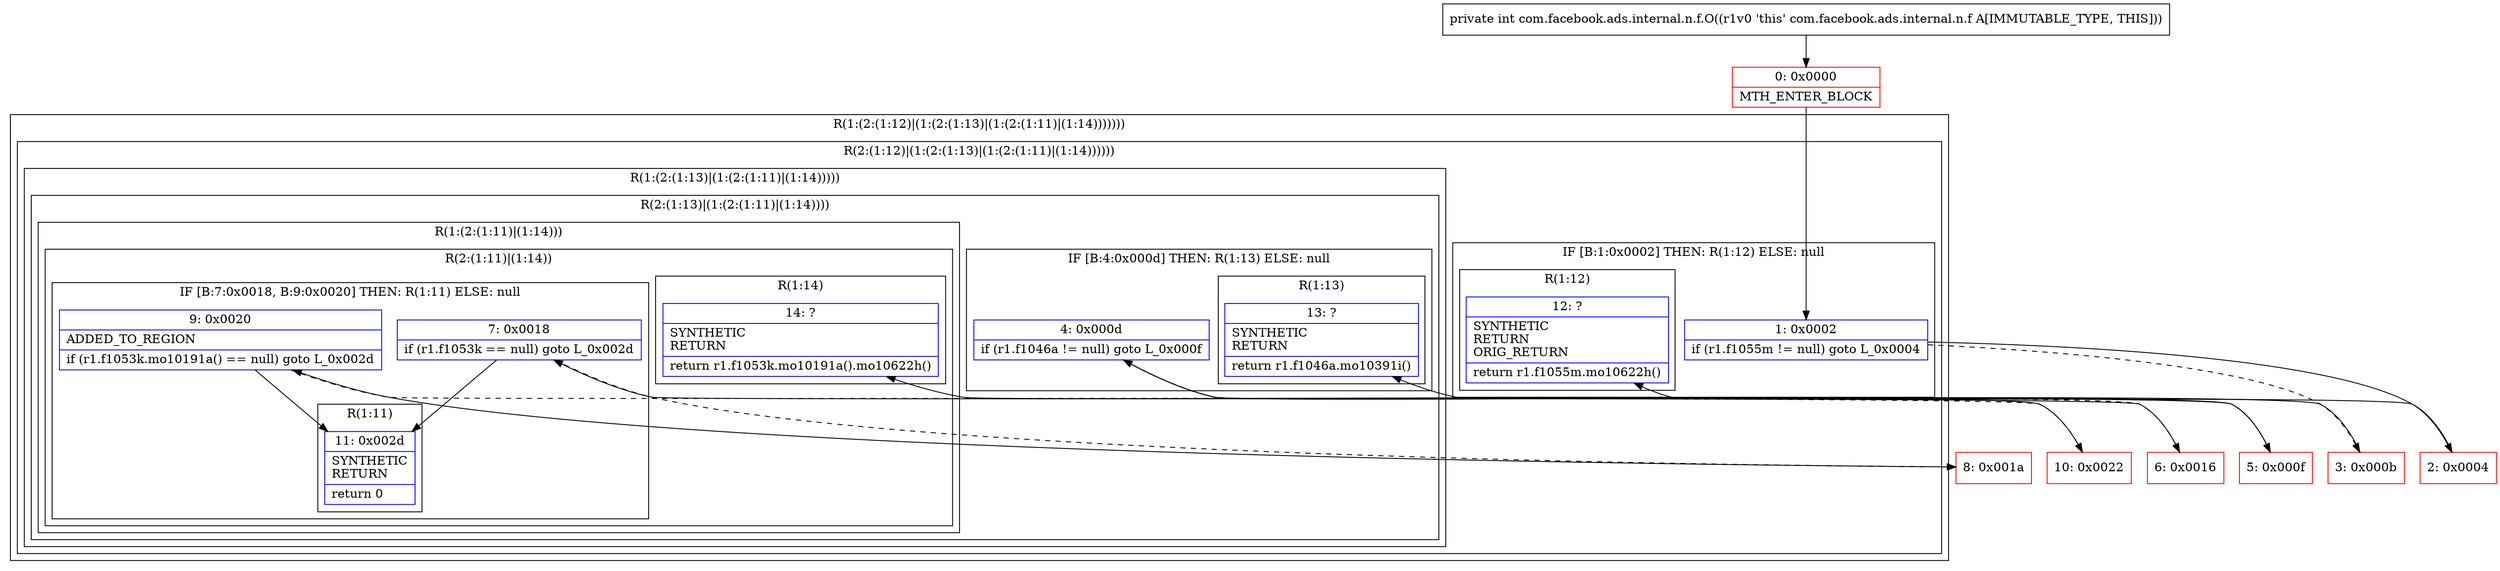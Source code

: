 digraph "CFG forcom.facebook.ads.internal.n.f.O()I" {
subgraph cluster_Region_1114118975 {
label = "R(1:(2:(1:12)|(1:(2:(1:13)|(1:(2:(1:11)|(1:14)))))))";
node [shape=record,color=blue];
subgraph cluster_Region_534983583 {
label = "R(2:(1:12)|(1:(2:(1:13)|(1:(2:(1:11)|(1:14))))))";
node [shape=record,color=blue];
subgraph cluster_IfRegion_1506249126 {
label = "IF [B:1:0x0002] THEN: R(1:12) ELSE: null";
node [shape=record,color=blue];
Node_1 [shape=record,label="{1\:\ 0x0002|if (r1.f1055m != null) goto L_0x0004\l}"];
subgraph cluster_Region_2124591239 {
label = "R(1:12)";
node [shape=record,color=blue];
Node_12 [shape=record,label="{12\:\ ?|SYNTHETIC\lRETURN\lORIG_RETURN\l|return r1.f1055m.mo10622h()\l}"];
}
}
subgraph cluster_Region_2089942415 {
label = "R(1:(2:(1:13)|(1:(2:(1:11)|(1:14)))))";
node [shape=record,color=blue];
subgraph cluster_Region_2062042697 {
label = "R(2:(1:13)|(1:(2:(1:11)|(1:14))))";
node [shape=record,color=blue];
subgraph cluster_IfRegion_520583691 {
label = "IF [B:4:0x000d] THEN: R(1:13) ELSE: null";
node [shape=record,color=blue];
Node_4 [shape=record,label="{4\:\ 0x000d|if (r1.f1046a != null) goto L_0x000f\l}"];
subgraph cluster_Region_1959450596 {
label = "R(1:13)";
node [shape=record,color=blue];
Node_13 [shape=record,label="{13\:\ ?|SYNTHETIC\lRETURN\l|return r1.f1046a.mo10391i()\l}"];
}
}
subgraph cluster_Region_121909623 {
label = "R(1:(2:(1:11)|(1:14)))";
node [shape=record,color=blue];
subgraph cluster_Region_1067902424 {
label = "R(2:(1:11)|(1:14))";
node [shape=record,color=blue];
subgraph cluster_IfRegion_458561285 {
label = "IF [B:7:0x0018, B:9:0x0020] THEN: R(1:11) ELSE: null";
node [shape=record,color=blue];
Node_7 [shape=record,label="{7\:\ 0x0018|if (r1.f1053k == null) goto L_0x002d\l}"];
Node_9 [shape=record,label="{9\:\ 0x0020|ADDED_TO_REGION\l|if (r1.f1053k.mo10191a() == null) goto L_0x002d\l}"];
subgraph cluster_Region_964859516 {
label = "R(1:11)";
node [shape=record,color=blue];
Node_11 [shape=record,label="{11\:\ 0x002d|SYNTHETIC\lRETURN\l|return 0\l}"];
}
}
subgraph cluster_Region_527157170 {
label = "R(1:14)";
node [shape=record,color=blue];
Node_14 [shape=record,label="{14\:\ ?|SYNTHETIC\lRETURN\l|return r1.f1053k.mo10191a().mo10622h()\l}"];
}
}
}
}
}
}
}
Node_0 [shape=record,color=red,label="{0\:\ 0x0000|MTH_ENTER_BLOCK\l}"];
Node_2 [shape=record,color=red,label="{2\:\ 0x0004}"];
Node_3 [shape=record,color=red,label="{3\:\ 0x000b}"];
Node_5 [shape=record,color=red,label="{5\:\ 0x000f}"];
Node_6 [shape=record,color=red,label="{6\:\ 0x0016}"];
Node_8 [shape=record,color=red,label="{8\:\ 0x001a}"];
Node_10 [shape=record,color=red,label="{10\:\ 0x0022}"];
MethodNode[shape=record,label="{private int com.facebook.ads.internal.n.f.O((r1v0 'this' com.facebook.ads.internal.n.f A[IMMUTABLE_TYPE, THIS])) }"];
MethodNode -> Node_0;
Node_1 -> Node_2;
Node_1 -> Node_3[style=dashed];
Node_4 -> Node_5;
Node_4 -> Node_6[style=dashed];
Node_7 -> Node_8[style=dashed];
Node_7 -> Node_11;
Node_9 -> Node_10[style=dashed];
Node_9 -> Node_11;
Node_0 -> Node_1;
Node_2 -> Node_12;
Node_3 -> Node_4;
Node_5 -> Node_13;
Node_6 -> Node_7;
Node_8 -> Node_9;
Node_10 -> Node_14;
}

